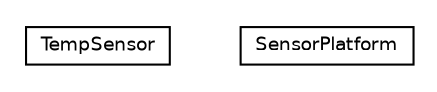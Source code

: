 #!/usr/local/bin/dot
#
# Class diagram 
# Generated by UmlGraph version 4.4 (http://www.spinellis.gr/sw/umlgraph)
#

digraph G {
	edge [fontname="Helvetica",fontsize=10,labelfontname="Helvetica",labelfontsize=10];
	node [fontname="Helvetica",fontsize=10,shape=plaintext];
	// it.apice.sapere.distdemo.sensor.impl.TempSensor
	c18242 [label=<<table border="0" cellborder="1" cellspacing="0" cellpadding="2" port="p" href="./TempSensor.html">
		<tr><td><table border="0" cellspacing="0" cellpadding="1">
			<tr><td> TempSensor </td></tr>
		</table></td></tr>
		</table>>, fontname="Helvetica", fontcolor="black", fontsize=9.0];
	// it.apice.sapere.distdemo.sensor.impl.SensorPlatform
	c18243 [label=<<table border="0" cellborder="1" cellspacing="0" cellpadding="2" port="p" href="./SensorPlatform.html">
		<tr><td><table border="0" cellspacing="0" cellpadding="1">
			<tr><td> SensorPlatform </td></tr>
		</table></td></tr>
		</table>>, fontname="Helvetica", fontcolor="black", fontsize=9.0];
}

